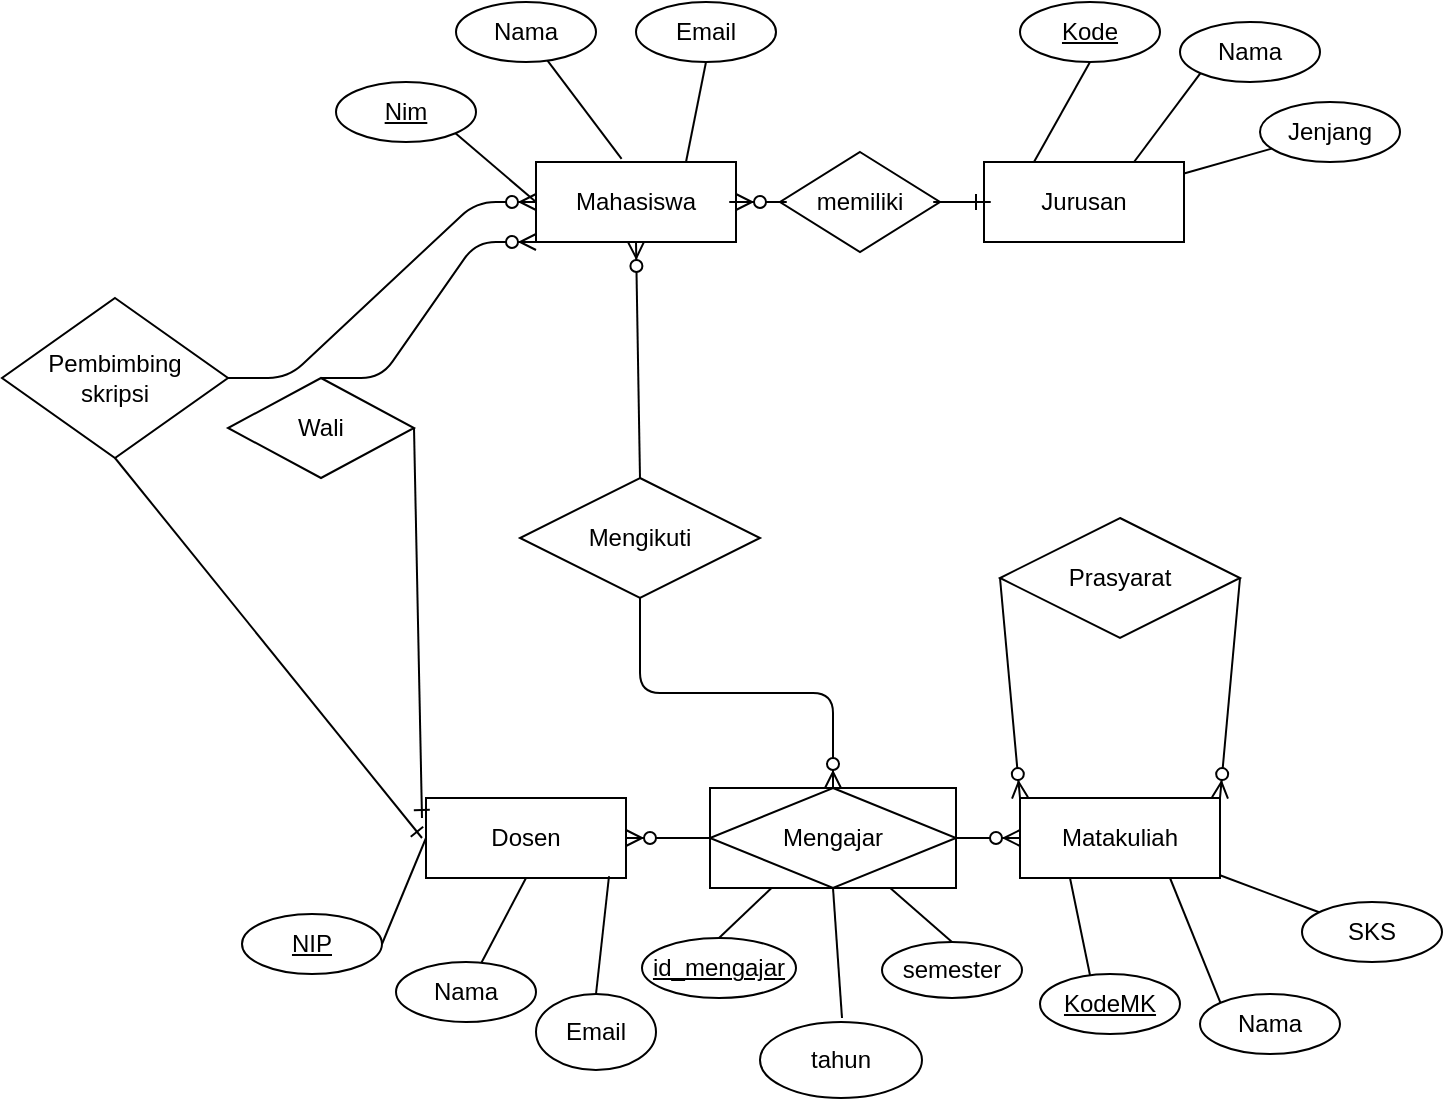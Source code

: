 <mxfile>
    <diagram id="hH7AxD_3Dsf3vxbwPPTY" name="Page-1">
        <mxGraphModel dx="992" dy="562" grid="1" gridSize="10" guides="1" tooltips="1" connect="1" arrows="1" fold="1" page="1" pageScale="1" pageWidth="850" pageHeight="1100" math="0" shadow="0">
            <root>
                <mxCell id="0"/>
                <mxCell id="1" parent="0"/>
                <mxCell id="2" value="Mahasiswa" style="whiteSpace=wrap;html=1;align=center;" parent="1" vertex="1">
                    <mxGeometry x="387" y="232" width="100" height="40" as="geometry"/>
                </mxCell>
                <mxCell id="27" style="edgeStyle=none;html=1;endArrow=none;endFill=0;" parent="1" source="3" target="9" edge="1">
                    <mxGeometry relative="1" as="geometry"/>
                </mxCell>
                <mxCell id="3" value="Jurusan" style="whiteSpace=wrap;html=1;align=center;" parent="1" vertex="1">
                    <mxGeometry x="611" y="232" width="100" height="40" as="geometry"/>
                </mxCell>
                <mxCell id="4" value="&lt;u&gt;Nim&lt;/u&gt;" style="ellipse;whiteSpace=wrap;html=1;align=center;" parent="1" vertex="1">
                    <mxGeometry x="287" y="192" width="70" height="30" as="geometry"/>
                </mxCell>
                <mxCell id="5" value="Nama" style="ellipse;whiteSpace=wrap;html=1;align=center;" parent="1" vertex="1">
                    <mxGeometry x="347" y="152" width="70" height="30" as="geometry"/>
                </mxCell>
                <mxCell id="6" value="Email" style="ellipse;whiteSpace=wrap;html=1;align=center;" parent="1" vertex="1">
                    <mxGeometry x="437" y="152" width="70" height="30" as="geometry"/>
                </mxCell>
                <mxCell id="7" value="&lt;u&gt;Kode&lt;/u&gt;" style="ellipse;whiteSpace=wrap;html=1;align=center;" parent="1" vertex="1">
                    <mxGeometry x="629" y="152" width="70" height="30" as="geometry"/>
                </mxCell>
                <mxCell id="8" value="Nama" style="ellipse;whiteSpace=wrap;html=1;align=center;" parent="1" vertex="1">
                    <mxGeometry x="709" y="162" width="70" height="30" as="geometry"/>
                </mxCell>
                <mxCell id="9" value="Jenjang" style="ellipse;whiteSpace=wrap;html=1;align=center;" parent="1" vertex="1">
                    <mxGeometry x="749" y="202" width="70" height="30" as="geometry"/>
                </mxCell>
                <mxCell id="21" style="html=1;exitX=1;exitY=1;exitDx=0;exitDy=0;entryX=0;entryY=0.5;entryDx=0;entryDy=0;endArrow=none;endFill=0;" parent="1" source="4" target="2" edge="1">
                    <mxGeometry relative="1" as="geometry"/>
                </mxCell>
                <mxCell id="22" style="html=1;entryX=0.428;entryY=-0.04;entryDx=0;entryDy=0;endArrow=none;endFill=0;entryPerimeter=0;" parent="1" source="5" target="2" edge="1">
                    <mxGeometry relative="1" as="geometry">
                        <mxPoint x="397" y="192" as="sourcePoint"/>
                        <mxPoint x="397" y="262" as="targetPoint"/>
                    </mxGeometry>
                </mxCell>
                <mxCell id="23" style="html=1;entryX=0.75;entryY=0;entryDx=0;entryDy=0;endArrow=none;endFill=0;exitX=0.5;exitY=1;exitDx=0;exitDy=0;" parent="1" source="6" target="2" edge="1">
                    <mxGeometry relative="1" as="geometry">
                        <mxPoint x="402.659" y="191.287" as="sourcePoint"/>
                        <mxPoint x="439.8" y="240.4" as="targetPoint"/>
                    </mxGeometry>
                </mxCell>
                <mxCell id="24" style="html=1;entryX=0.25;entryY=0;entryDx=0;entryDy=0;endArrow=none;endFill=0;exitX=0.5;exitY=1;exitDx=0;exitDy=0;" parent="1" source="7" target="3" edge="1">
                    <mxGeometry relative="1" as="geometry">
                        <mxPoint x="527" y="202" as="sourcePoint"/>
                        <mxPoint x="397" y="262" as="targetPoint"/>
                    </mxGeometry>
                </mxCell>
                <mxCell id="25" style="html=1;entryX=0.75;entryY=0;entryDx=0;entryDy=0;endArrow=none;endFill=0;exitX=0;exitY=1;exitDx=0;exitDy=0;" parent="1" source="8" target="3" edge="1">
                    <mxGeometry relative="1" as="geometry">
                        <mxPoint x="632" y="192" as="sourcePoint"/>
                        <mxPoint x="622" y="242" as="targetPoint"/>
                    </mxGeometry>
                </mxCell>
                <mxCell id="28" value="memiliki" style="shape=rhombus;perimeter=rhombusPerimeter;whiteSpace=wrap;html=1;align=center;" parent="1" vertex="1">
                    <mxGeometry x="509" y="227" width="80" height="50" as="geometry"/>
                </mxCell>
                <mxCell id="32" value="" style="edgeStyle=entityRelationEdgeStyle;fontSize=12;html=1;endArrow=ERone;endFill=1;exitX=1;exitY=0.5;exitDx=0;exitDy=0;entryX=0;entryY=0.5;entryDx=0;entryDy=0;" parent="1" source="28" target="3" edge="1">
                    <mxGeometry width="100" height="100" relative="1" as="geometry">
                        <mxPoint x="480" y="250" as="sourcePoint"/>
                        <mxPoint x="580" y="150" as="targetPoint"/>
                    </mxGeometry>
                </mxCell>
                <mxCell id="33" value="" style="edgeStyle=entityRelationEdgeStyle;fontSize=12;html=1;endArrow=ERzeroToMany;endFill=1;entryX=1;entryY=0.5;entryDx=0;entryDy=0;exitX=0;exitY=0.5;exitDx=0;exitDy=0;" parent="1" source="28" target="2" edge="1">
                    <mxGeometry width="100" height="100" relative="1" as="geometry">
                        <mxPoint x="510" y="250" as="sourcePoint"/>
                        <mxPoint x="580" y="150" as="targetPoint"/>
                    </mxGeometry>
                </mxCell>
                <mxCell id="34" value="Dosen" style="whiteSpace=wrap;html=1;align=center;" parent="1" vertex="1">
                    <mxGeometry x="332" y="550" width="100" height="40" as="geometry"/>
                </mxCell>
                <mxCell id="35" style="edgeStyle=none;html=1;endArrow=none;endFill=0;" parent="1" source="36" target="42" edge="1">
                    <mxGeometry relative="1" as="geometry"/>
                </mxCell>
                <mxCell id="36" value="Matakuliah" style="whiteSpace=wrap;html=1;align=center;" parent="1" vertex="1">
                    <mxGeometry x="629" y="550" width="100" height="40" as="geometry"/>
                </mxCell>
                <mxCell id="37" value="&lt;u&gt;NIP&lt;/u&gt;" style="ellipse;whiteSpace=wrap;html=1;align=center;" parent="1" vertex="1">
                    <mxGeometry x="240" y="608" width="70" height="30" as="geometry"/>
                </mxCell>
                <mxCell id="38" value="Nama" style="ellipse;whiteSpace=wrap;html=1;align=center;" parent="1" vertex="1">
                    <mxGeometry x="317" y="632" width="70" height="30" as="geometry"/>
                </mxCell>
                <mxCell id="39" value="Email" style="ellipse;whiteSpace=wrap;html=1;align=center;direction=south;" parent="1" vertex="1">
                    <mxGeometry x="387" y="648" width="60" height="38" as="geometry"/>
                </mxCell>
                <mxCell id="40" value="&lt;u&gt;KodeMK&lt;/u&gt;" style="ellipse;whiteSpace=wrap;html=1;align=center;" parent="1" vertex="1">
                    <mxGeometry x="639" y="638" width="70" height="30" as="geometry"/>
                </mxCell>
                <mxCell id="41" value="Nama" style="ellipse;whiteSpace=wrap;html=1;align=center;" parent="1" vertex="1">
                    <mxGeometry x="719" y="648" width="70" height="30" as="geometry"/>
                </mxCell>
                <mxCell id="42" value="SKS" style="ellipse;whiteSpace=wrap;html=1;align=center;" parent="1" vertex="1">
                    <mxGeometry x="770" y="602" width="70" height="30" as="geometry"/>
                </mxCell>
                <mxCell id="43" style="html=1;entryX=0;entryY=0.5;entryDx=0;entryDy=0;endArrow=none;endFill=0;exitX=1;exitY=0.5;exitDx=0;exitDy=0;" parent="1" source="37" target="34" edge="1">
                    <mxGeometry relative="1" as="geometry">
                        <mxPoint x="350" y="630" as="sourcePoint"/>
                    </mxGeometry>
                </mxCell>
                <mxCell id="44" style="html=1;endArrow=none;endFill=0;entryX=0.5;entryY=1;entryDx=0;entryDy=0;" parent="1" source="38" target="34" edge="1">
                    <mxGeometry relative="1" as="geometry">
                        <mxPoint x="407" y="520" as="sourcePoint"/>
                        <mxPoint x="420" y="600" as="targetPoint"/>
                    </mxGeometry>
                </mxCell>
                <mxCell id="45" style="html=1;endArrow=none;endFill=0;exitX=0;exitY=0.5;exitDx=0;exitDy=0;entryX=0.915;entryY=0.978;entryDx=0;entryDy=0;entryPerimeter=0;" parent="1" source="39" target="34" edge="1">
                    <mxGeometry relative="1" as="geometry">
                        <mxPoint x="480" y="630" as="sourcePoint"/>
                        <mxPoint x="480" y="600" as="targetPoint"/>
                    </mxGeometry>
                </mxCell>
                <mxCell id="46" style="html=1;entryX=0.25;entryY=1;entryDx=0;entryDy=0;endArrow=none;endFill=0;exitX=0.357;exitY=0.016;exitDx=0;exitDy=0;exitPerimeter=0;" parent="1" source="40" target="36" edge="1">
                    <mxGeometry relative="1" as="geometry">
                        <mxPoint x="537" y="530" as="sourcePoint"/>
                        <mxPoint x="407" y="590" as="targetPoint"/>
                    </mxGeometry>
                </mxCell>
                <mxCell id="47" style="html=1;entryX=0.75;entryY=1;entryDx=0;entryDy=0;endArrow=none;endFill=0;exitX=0;exitY=0;exitDx=0;exitDy=0;" parent="1" source="41" target="36" edge="1">
                    <mxGeometry relative="1" as="geometry">
                        <mxPoint x="642" y="520" as="sourcePoint"/>
                        <mxPoint x="632" y="570" as="targetPoint"/>
                    </mxGeometry>
                </mxCell>
                <mxCell id="53" value="Mengajar" style="shape=associativeEntity;whiteSpace=wrap;html=1;align=center;" parent="1" vertex="1">
                    <mxGeometry x="474" y="545" width="123" height="50" as="geometry"/>
                </mxCell>
                <mxCell id="54" value="" style="edgeStyle=entityRelationEdgeStyle;fontSize=12;html=1;endArrow=ERzeroToMany;endFill=1;exitX=0;exitY=0.5;exitDx=0;exitDy=0;entryX=1;entryY=0.5;entryDx=0;entryDy=0;" parent="1" source="53" target="34" edge="1">
                    <mxGeometry width="100" height="100" relative="1" as="geometry">
                        <mxPoint x="540" y="540" as="sourcePoint"/>
                        <mxPoint x="640" y="440" as="targetPoint"/>
                    </mxGeometry>
                </mxCell>
                <mxCell id="55" value="" style="edgeStyle=entityRelationEdgeStyle;fontSize=12;html=1;endArrow=ERzeroToMany;endFill=1;exitX=1;exitY=0.5;exitDx=0;exitDy=0;" parent="1" source="53" target="36" edge="1">
                    <mxGeometry width="100" height="100" relative="1" as="geometry">
                        <mxPoint x="540" y="540" as="sourcePoint"/>
                        <mxPoint x="640" y="440" as="targetPoint"/>
                    </mxGeometry>
                </mxCell>
                <mxCell id="58" value="id_mengajar" style="ellipse;whiteSpace=wrap;html=1;align=center;fontStyle=4;" parent="1" vertex="1">
                    <mxGeometry x="440" y="620" width="77" height="30" as="geometry"/>
                </mxCell>
                <mxCell id="59" value="tahun" style="ellipse;whiteSpace=wrap;html=1;align=center;" parent="1" vertex="1">
                    <mxGeometry x="499" y="662" width="81" height="38" as="geometry"/>
                </mxCell>
                <mxCell id="60" value="semester" style="ellipse;whiteSpace=wrap;html=1;align=center;" parent="1" vertex="1">
                    <mxGeometry x="560" y="622" width="70" height="28" as="geometry"/>
                </mxCell>
                <mxCell id="63" value="" style="endArrow=none;html=1;rounded=0;exitX=0.5;exitY=0;exitDx=0;exitDy=0;entryX=0.25;entryY=1;entryDx=0;entryDy=0;" parent="1" source="58" target="53" edge="1">
                    <mxGeometry relative="1" as="geometry">
                        <mxPoint x="360" y="510" as="sourcePoint"/>
                        <mxPoint x="520" y="480" as="targetPoint"/>
                    </mxGeometry>
                </mxCell>
                <mxCell id="64" value="" style="endArrow=none;html=1;rounded=0;entryX=0.5;entryY=1;entryDx=0;entryDy=0;" parent="1" target="53" edge="1">
                    <mxGeometry relative="1" as="geometry">
                        <mxPoint x="540" y="660" as="sourcePoint"/>
                        <mxPoint x="670" y="500" as="targetPoint"/>
                    </mxGeometry>
                </mxCell>
                <mxCell id="65" value="" style="endArrow=none;html=1;rounded=0;exitX=0.5;exitY=0;exitDx=0;exitDy=0;" parent="1" source="60" target="53" edge="1">
                    <mxGeometry relative="1" as="geometry">
                        <mxPoint x="600" y="610" as="sourcePoint"/>
                        <mxPoint x="670" y="500" as="targetPoint"/>
                    </mxGeometry>
                </mxCell>
                <mxCell id="66" value="Wali" style="shape=rhombus;perimeter=rhombusPerimeter;whiteSpace=wrap;html=1;align=center;" parent="1" vertex="1">
                    <mxGeometry x="233" y="340" width="93" height="50" as="geometry"/>
                </mxCell>
                <mxCell id="67" value="Pembimbing&lt;br&gt;skripsi" style="shape=rhombus;perimeter=rhombusPerimeter;whiteSpace=wrap;html=1;align=center;" parent="1" vertex="1">
                    <mxGeometry x="120" y="300" width="113" height="80" as="geometry"/>
                </mxCell>
                <mxCell id="71" value="" style="fontSize=12;html=1;endArrow=ERone;endFill=1;exitX=0.5;exitY=1;exitDx=0;exitDy=0;" parent="1" source="67" edge="1">
                    <mxGeometry width="100" height="100" relative="1" as="geometry">
                        <mxPoint x="730" y="310" as="sourcePoint"/>
                        <mxPoint x="330" y="570" as="targetPoint"/>
                    </mxGeometry>
                </mxCell>
                <mxCell id="72" value="" style="fontSize=12;html=1;endArrow=ERone;endFill=1;exitX=1;exitY=0.5;exitDx=0;exitDy=0;" parent="1" source="66" edge="1">
                    <mxGeometry width="100" height="100" relative="1" as="geometry">
                        <mxPoint x="430" y="360" as="sourcePoint"/>
                        <mxPoint x="330" y="560" as="targetPoint"/>
                    </mxGeometry>
                </mxCell>
                <mxCell id="74" value="" style="edgeStyle=entityRelationEdgeStyle;fontSize=12;html=1;endArrow=ERzeroToMany;endFill=1;exitX=0.5;exitY=0;exitDx=0;exitDy=0;entryX=0;entryY=1;entryDx=0;entryDy=0;" parent="1" source="66" target="2" edge="1">
                    <mxGeometry width="100" height="100" relative="1" as="geometry">
                        <mxPoint x="550" y="500" as="sourcePoint"/>
                        <mxPoint x="650" y="400" as="targetPoint"/>
                    </mxGeometry>
                </mxCell>
                <mxCell id="75" value="" style="edgeStyle=entityRelationEdgeStyle;fontSize=12;html=1;endArrow=ERzeroToMany;endFill=1;entryX=0;entryY=0.5;entryDx=0;entryDy=0;" parent="1" source="67" target="2" edge="1">
                    <mxGeometry width="100" height="100" relative="1" as="geometry">
                        <mxPoint x="179.5" y="300.0" as="sourcePoint"/>
                        <mxPoint x="287" y="232" as="targetPoint"/>
                    </mxGeometry>
                </mxCell>
                <mxCell id="76" value="Mengikuti" style="shape=rhombus;perimeter=rhombusPerimeter;whiteSpace=wrap;html=1;align=center;" parent="1" vertex="1">
                    <mxGeometry x="379" y="390" width="120" height="60" as="geometry"/>
                </mxCell>
                <mxCell id="78" value="" style="fontSize=12;html=1;endArrow=ERzeroToMany;endFill=1;exitX=0.5;exitY=1;exitDx=0;exitDy=0;entryX=0.5;entryY=0;entryDx=0;entryDy=0;edgeStyle=orthogonalEdgeStyle;" parent="1" source="76" target="53" edge="1">
                    <mxGeometry width="100" height="100" relative="1" as="geometry">
                        <mxPoint x="550" y="500" as="sourcePoint"/>
                        <mxPoint x="650" y="400" as="targetPoint"/>
                    </mxGeometry>
                </mxCell>
                <mxCell id="79" value="" style="fontSize=12;html=1;endArrow=ERzeroToMany;endFill=1;exitX=0.5;exitY=0;exitDx=0;exitDy=0;entryX=0.5;entryY=1;entryDx=0;entryDy=0;" parent="1" source="76" target="2" edge="1">
                    <mxGeometry width="100" height="100" relative="1" as="geometry">
                        <mxPoint x="550" y="500" as="sourcePoint"/>
                        <mxPoint x="650" y="400" as="targetPoint"/>
                    </mxGeometry>
                </mxCell>
                <mxCell id="80" value="Prasyarat" style="shape=rhombus;perimeter=rhombusPerimeter;whiteSpace=wrap;html=1;align=center;" parent="1" vertex="1">
                    <mxGeometry x="619" y="410" width="120" height="60" as="geometry"/>
                </mxCell>
                <mxCell id="81" value="" style="fontSize=12;html=1;endArrow=ERzeroToMany;endFill=1;exitX=0;exitY=0.5;exitDx=0;exitDy=0;entryX=0;entryY=0;entryDx=0;entryDy=0;" parent="1" source="80" target="36" edge="1">
                    <mxGeometry width="100" height="100" relative="1" as="geometry">
                        <mxPoint x="550" y="500" as="sourcePoint"/>
                        <mxPoint x="650" y="400" as="targetPoint"/>
                    </mxGeometry>
                </mxCell>
                <mxCell id="82" value="" style="fontSize=12;html=1;endArrow=ERzeroToMany;endFill=1;exitX=1;exitY=0.5;exitDx=0;exitDy=0;entryX=1;entryY=0;entryDx=0;entryDy=0;" parent="1" source="80" target="36" edge="1">
                    <mxGeometry width="100" height="100" relative="1" as="geometry">
                        <mxPoint x="629" y="450.0" as="sourcePoint"/>
                        <mxPoint x="639" y="560" as="targetPoint"/>
                    </mxGeometry>
                </mxCell>
            </root>
        </mxGraphModel>
    </diagram>
</mxfile>